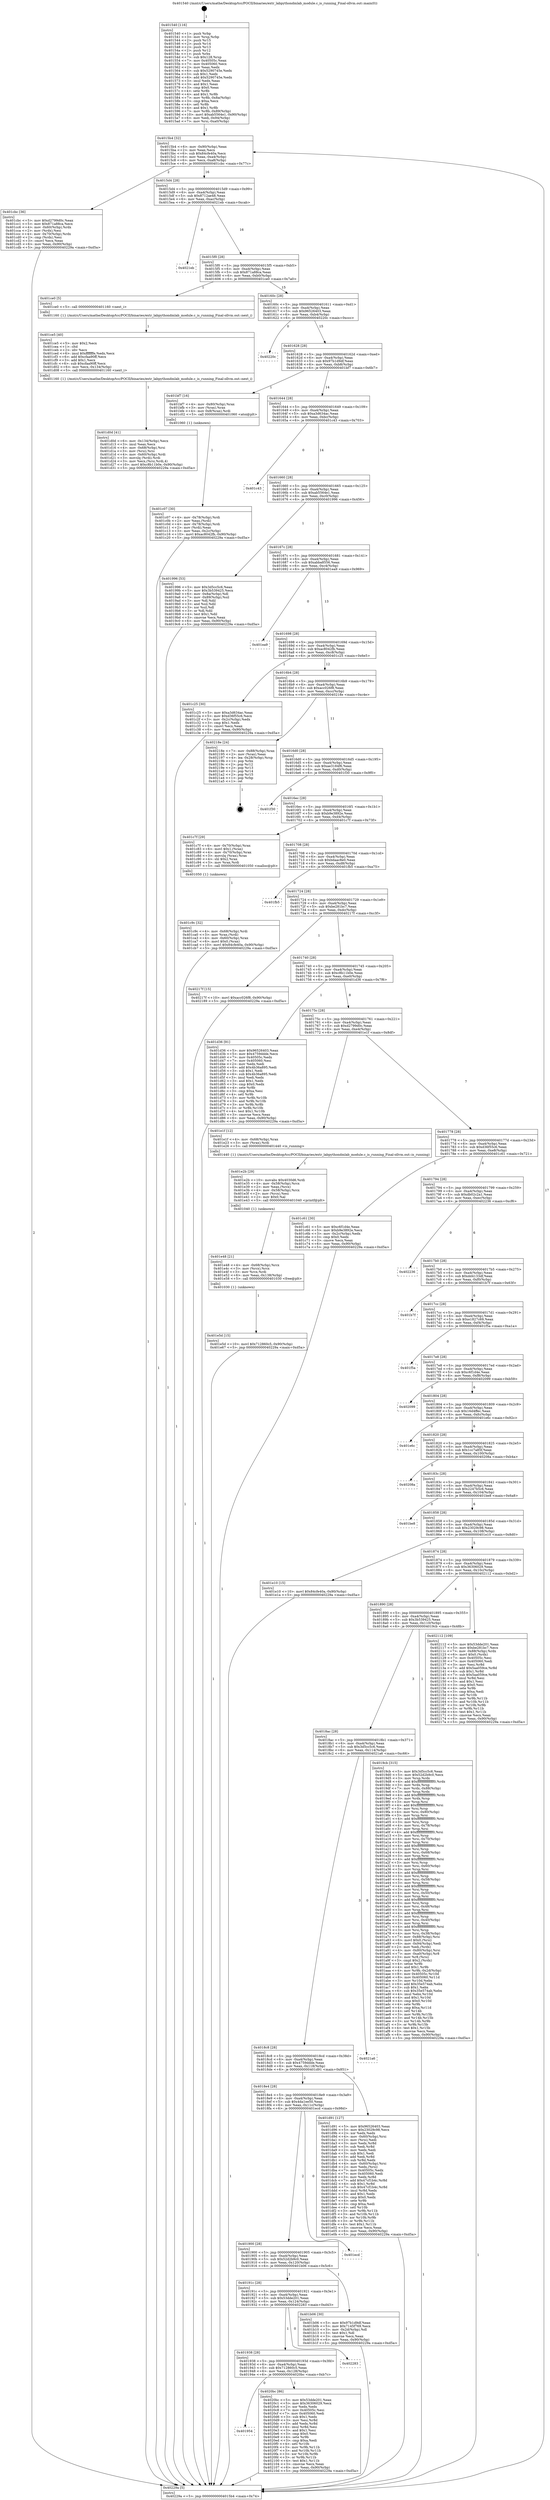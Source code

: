 digraph "0x401540" {
  label = "0x401540 (/mnt/c/Users/mathe/Desktop/tcc/POCII/binaries/extr_labpythondmlab_module.c_is_running_Final-ollvm.out::main(0))"
  labelloc = "t"
  node[shape=record]

  Entry [label="",width=0.3,height=0.3,shape=circle,fillcolor=black,style=filled]
  "0x4015b4" [label="{
     0x4015b4 [32]\l
     | [instrs]\l
     &nbsp;&nbsp;0x4015b4 \<+6\>: mov -0x90(%rbp),%eax\l
     &nbsp;&nbsp;0x4015ba \<+2\>: mov %eax,%ecx\l
     &nbsp;&nbsp;0x4015bc \<+6\>: sub $0x84cfe40a,%ecx\l
     &nbsp;&nbsp;0x4015c2 \<+6\>: mov %eax,-0xa4(%rbp)\l
     &nbsp;&nbsp;0x4015c8 \<+6\>: mov %ecx,-0xa8(%rbp)\l
     &nbsp;&nbsp;0x4015ce \<+6\>: je 0000000000401cbc \<main+0x77c\>\l
  }"]
  "0x401cbc" [label="{
     0x401cbc [36]\l
     | [instrs]\l
     &nbsp;&nbsp;0x401cbc \<+5\>: mov $0xd2799d0c,%eax\l
     &nbsp;&nbsp;0x401cc1 \<+5\>: mov $0x871a88ca,%ecx\l
     &nbsp;&nbsp;0x401cc6 \<+4\>: mov -0x60(%rbp),%rdx\l
     &nbsp;&nbsp;0x401cca \<+2\>: mov (%rdx),%esi\l
     &nbsp;&nbsp;0x401ccc \<+4\>: mov -0x70(%rbp),%rdx\l
     &nbsp;&nbsp;0x401cd0 \<+2\>: cmp (%rdx),%esi\l
     &nbsp;&nbsp;0x401cd2 \<+3\>: cmovl %ecx,%eax\l
     &nbsp;&nbsp;0x401cd5 \<+6\>: mov %eax,-0x90(%rbp)\l
     &nbsp;&nbsp;0x401cdb \<+5\>: jmp 000000000040229a \<main+0xd5a\>\l
  }"]
  "0x4015d4" [label="{
     0x4015d4 [28]\l
     | [instrs]\l
     &nbsp;&nbsp;0x4015d4 \<+5\>: jmp 00000000004015d9 \<main+0x99\>\l
     &nbsp;&nbsp;0x4015d9 \<+6\>: mov -0xa4(%rbp),%eax\l
     &nbsp;&nbsp;0x4015df \<+5\>: sub $0x8712ae48,%eax\l
     &nbsp;&nbsp;0x4015e4 \<+6\>: mov %eax,-0xac(%rbp)\l
     &nbsp;&nbsp;0x4015ea \<+6\>: je 00000000004021eb \<main+0xcab\>\l
  }"]
  Exit [label="",width=0.3,height=0.3,shape=circle,fillcolor=black,style=filled,peripheries=2]
  "0x4021eb" [label="{
     0x4021eb\l
  }", style=dashed]
  "0x4015f0" [label="{
     0x4015f0 [28]\l
     | [instrs]\l
     &nbsp;&nbsp;0x4015f0 \<+5\>: jmp 00000000004015f5 \<main+0xb5\>\l
     &nbsp;&nbsp;0x4015f5 \<+6\>: mov -0xa4(%rbp),%eax\l
     &nbsp;&nbsp;0x4015fb \<+5\>: sub $0x871a88ca,%eax\l
     &nbsp;&nbsp;0x401600 \<+6\>: mov %eax,-0xb0(%rbp)\l
     &nbsp;&nbsp;0x401606 \<+6\>: je 0000000000401ce0 \<main+0x7a0\>\l
  }"]
  "0x401954" [label="{
     0x401954\l
  }", style=dashed]
  "0x401ce0" [label="{
     0x401ce0 [5]\l
     | [instrs]\l
     &nbsp;&nbsp;0x401ce0 \<+5\>: call 0000000000401160 \<next_i\>\l
     | [calls]\l
     &nbsp;&nbsp;0x401160 \{1\} (/mnt/c/Users/mathe/Desktop/tcc/POCII/binaries/extr_labpythondmlab_module.c_is_running_Final-ollvm.out::next_i)\l
  }"]
  "0x40160c" [label="{
     0x40160c [28]\l
     | [instrs]\l
     &nbsp;&nbsp;0x40160c \<+5\>: jmp 0000000000401611 \<main+0xd1\>\l
     &nbsp;&nbsp;0x401611 \<+6\>: mov -0xa4(%rbp),%eax\l
     &nbsp;&nbsp;0x401617 \<+5\>: sub $0x96526403,%eax\l
     &nbsp;&nbsp;0x40161c \<+6\>: mov %eax,-0xb4(%rbp)\l
     &nbsp;&nbsp;0x401622 \<+6\>: je 000000000040220c \<main+0xccc\>\l
  }"]
  "0x4020bc" [label="{
     0x4020bc [86]\l
     | [instrs]\l
     &nbsp;&nbsp;0x4020bc \<+5\>: mov $0x53dde201,%eax\l
     &nbsp;&nbsp;0x4020c1 \<+5\>: mov $0x36306029,%ecx\l
     &nbsp;&nbsp;0x4020c6 \<+2\>: xor %edx,%edx\l
     &nbsp;&nbsp;0x4020c8 \<+7\>: mov 0x40505c,%esi\l
     &nbsp;&nbsp;0x4020cf \<+7\>: mov 0x405060,%edi\l
     &nbsp;&nbsp;0x4020d6 \<+3\>: sub $0x1,%edx\l
     &nbsp;&nbsp;0x4020d9 \<+3\>: mov %esi,%r8d\l
     &nbsp;&nbsp;0x4020dc \<+3\>: add %edx,%r8d\l
     &nbsp;&nbsp;0x4020df \<+4\>: imul %r8d,%esi\l
     &nbsp;&nbsp;0x4020e3 \<+3\>: and $0x1,%esi\l
     &nbsp;&nbsp;0x4020e6 \<+3\>: cmp $0x0,%esi\l
     &nbsp;&nbsp;0x4020e9 \<+4\>: sete %r9b\l
     &nbsp;&nbsp;0x4020ed \<+3\>: cmp $0xa,%edi\l
     &nbsp;&nbsp;0x4020f0 \<+4\>: setl %r10b\l
     &nbsp;&nbsp;0x4020f4 \<+3\>: mov %r9b,%r11b\l
     &nbsp;&nbsp;0x4020f7 \<+3\>: and %r10b,%r11b\l
     &nbsp;&nbsp;0x4020fa \<+3\>: xor %r10b,%r9b\l
     &nbsp;&nbsp;0x4020fd \<+3\>: or %r9b,%r11b\l
     &nbsp;&nbsp;0x402100 \<+4\>: test $0x1,%r11b\l
     &nbsp;&nbsp;0x402104 \<+3\>: cmovne %ecx,%eax\l
     &nbsp;&nbsp;0x402107 \<+6\>: mov %eax,-0x90(%rbp)\l
     &nbsp;&nbsp;0x40210d \<+5\>: jmp 000000000040229a \<main+0xd5a\>\l
  }"]
  "0x40220c" [label="{
     0x40220c\l
  }", style=dashed]
  "0x401628" [label="{
     0x401628 [28]\l
     | [instrs]\l
     &nbsp;&nbsp;0x401628 \<+5\>: jmp 000000000040162d \<main+0xed\>\l
     &nbsp;&nbsp;0x40162d \<+6\>: mov -0xa4(%rbp),%eax\l
     &nbsp;&nbsp;0x401633 \<+5\>: sub $0x97b1d9df,%eax\l
     &nbsp;&nbsp;0x401638 \<+6\>: mov %eax,-0xb8(%rbp)\l
     &nbsp;&nbsp;0x40163e \<+6\>: je 0000000000401bf7 \<main+0x6b7\>\l
  }"]
  "0x401938" [label="{
     0x401938 [28]\l
     | [instrs]\l
     &nbsp;&nbsp;0x401938 \<+5\>: jmp 000000000040193d \<main+0x3fd\>\l
     &nbsp;&nbsp;0x40193d \<+6\>: mov -0xa4(%rbp),%eax\l
     &nbsp;&nbsp;0x401943 \<+5\>: sub $0x712860c5,%eax\l
     &nbsp;&nbsp;0x401948 \<+6\>: mov %eax,-0x128(%rbp)\l
     &nbsp;&nbsp;0x40194e \<+6\>: je 00000000004020bc \<main+0xb7c\>\l
  }"]
  "0x401bf7" [label="{
     0x401bf7 [16]\l
     | [instrs]\l
     &nbsp;&nbsp;0x401bf7 \<+4\>: mov -0x80(%rbp),%rax\l
     &nbsp;&nbsp;0x401bfb \<+3\>: mov (%rax),%rax\l
     &nbsp;&nbsp;0x401bfe \<+4\>: mov 0x8(%rax),%rdi\l
     &nbsp;&nbsp;0x401c02 \<+5\>: call 0000000000401060 \<atoi@plt\>\l
     | [calls]\l
     &nbsp;&nbsp;0x401060 \{1\} (unknown)\l
  }"]
  "0x401644" [label="{
     0x401644 [28]\l
     | [instrs]\l
     &nbsp;&nbsp;0x401644 \<+5\>: jmp 0000000000401649 \<main+0x109\>\l
     &nbsp;&nbsp;0x401649 \<+6\>: mov -0xa4(%rbp),%eax\l
     &nbsp;&nbsp;0x40164f \<+5\>: sub $0xa3d634ac,%eax\l
     &nbsp;&nbsp;0x401654 \<+6\>: mov %eax,-0xbc(%rbp)\l
     &nbsp;&nbsp;0x40165a \<+6\>: je 0000000000401c43 \<main+0x703\>\l
  }"]
  "0x402283" [label="{
     0x402283\l
  }", style=dashed]
  "0x401c43" [label="{
     0x401c43\l
  }", style=dashed]
  "0x401660" [label="{
     0x401660 [28]\l
     | [instrs]\l
     &nbsp;&nbsp;0x401660 \<+5\>: jmp 0000000000401665 \<main+0x125\>\l
     &nbsp;&nbsp;0x401665 \<+6\>: mov -0xa4(%rbp),%eax\l
     &nbsp;&nbsp;0x40166b \<+5\>: sub $0xab5564e1,%eax\l
     &nbsp;&nbsp;0x401670 \<+6\>: mov %eax,-0xc0(%rbp)\l
     &nbsp;&nbsp;0x401676 \<+6\>: je 0000000000401996 \<main+0x456\>\l
  }"]
  "0x401e5d" [label="{
     0x401e5d [15]\l
     | [instrs]\l
     &nbsp;&nbsp;0x401e5d \<+10\>: movl $0x712860c5,-0x90(%rbp)\l
     &nbsp;&nbsp;0x401e67 \<+5\>: jmp 000000000040229a \<main+0xd5a\>\l
  }"]
  "0x401996" [label="{
     0x401996 [53]\l
     | [instrs]\l
     &nbsp;&nbsp;0x401996 \<+5\>: mov $0x3d5cc5c6,%eax\l
     &nbsp;&nbsp;0x40199b \<+5\>: mov $0x3b539425,%ecx\l
     &nbsp;&nbsp;0x4019a0 \<+6\>: mov -0x8a(%rbp),%dl\l
     &nbsp;&nbsp;0x4019a6 \<+7\>: mov -0x89(%rbp),%sil\l
     &nbsp;&nbsp;0x4019ad \<+3\>: mov %dl,%dil\l
     &nbsp;&nbsp;0x4019b0 \<+3\>: and %sil,%dil\l
     &nbsp;&nbsp;0x4019b3 \<+3\>: xor %sil,%dl\l
     &nbsp;&nbsp;0x4019b6 \<+3\>: or %dl,%dil\l
     &nbsp;&nbsp;0x4019b9 \<+4\>: test $0x1,%dil\l
     &nbsp;&nbsp;0x4019bd \<+3\>: cmovne %ecx,%eax\l
     &nbsp;&nbsp;0x4019c0 \<+6\>: mov %eax,-0x90(%rbp)\l
     &nbsp;&nbsp;0x4019c6 \<+5\>: jmp 000000000040229a \<main+0xd5a\>\l
  }"]
  "0x40167c" [label="{
     0x40167c [28]\l
     | [instrs]\l
     &nbsp;&nbsp;0x40167c \<+5\>: jmp 0000000000401681 \<main+0x141\>\l
     &nbsp;&nbsp;0x401681 \<+6\>: mov -0xa4(%rbp),%eax\l
     &nbsp;&nbsp;0x401687 \<+5\>: sub $0xabba8556,%eax\l
     &nbsp;&nbsp;0x40168c \<+6\>: mov %eax,-0xc4(%rbp)\l
     &nbsp;&nbsp;0x401692 \<+6\>: je 0000000000401ea9 \<main+0x969\>\l
  }"]
  "0x40229a" [label="{
     0x40229a [5]\l
     | [instrs]\l
     &nbsp;&nbsp;0x40229a \<+5\>: jmp 00000000004015b4 \<main+0x74\>\l
  }"]
  "0x401540" [label="{
     0x401540 [116]\l
     | [instrs]\l
     &nbsp;&nbsp;0x401540 \<+1\>: push %rbp\l
     &nbsp;&nbsp;0x401541 \<+3\>: mov %rsp,%rbp\l
     &nbsp;&nbsp;0x401544 \<+2\>: push %r15\l
     &nbsp;&nbsp;0x401546 \<+2\>: push %r14\l
     &nbsp;&nbsp;0x401548 \<+2\>: push %r13\l
     &nbsp;&nbsp;0x40154a \<+2\>: push %r12\l
     &nbsp;&nbsp;0x40154c \<+1\>: push %rbx\l
     &nbsp;&nbsp;0x40154d \<+7\>: sub $0x128,%rsp\l
     &nbsp;&nbsp;0x401554 \<+7\>: mov 0x40505c,%eax\l
     &nbsp;&nbsp;0x40155b \<+7\>: mov 0x405060,%ecx\l
     &nbsp;&nbsp;0x401562 \<+2\>: mov %eax,%edx\l
     &nbsp;&nbsp;0x401564 \<+6\>: sub $0x5290745e,%edx\l
     &nbsp;&nbsp;0x40156a \<+3\>: sub $0x1,%edx\l
     &nbsp;&nbsp;0x40156d \<+6\>: add $0x5290745e,%edx\l
     &nbsp;&nbsp;0x401573 \<+3\>: imul %edx,%eax\l
     &nbsp;&nbsp;0x401576 \<+3\>: and $0x1,%eax\l
     &nbsp;&nbsp;0x401579 \<+3\>: cmp $0x0,%eax\l
     &nbsp;&nbsp;0x40157c \<+4\>: sete %r8b\l
     &nbsp;&nbsp;0x401580 \<+4\>: and $0x1,%r8b\l
     &nbsp;&nbsp;0x401584 \<+7\>: mov %r8b,-0x8a(%rbp)\l
     &nbsp;&nbsp;0x40158b \<+3\>: cmp $0xa,%ecx\l
     &nbsp;&nbsp;0x40158e \<+4\>: setl %r8b\l
     &nbsp;&nbsp;0x401592 \<+4\>: and $0x1,%r8b\l
     &nbsp;&nbsp;0x401596 \<+7\>: mov %r8b,-0x89(%rbp)\l
     &nbsp;&nbsp;0x40159d \<+10\>: movl $0xab5564e1,-0x90(%rbp)\l
     &nbsp;&nbsp;0x4015a7 \<+6\>: mov %edi,-0x94(%rbp)\l
     &nbsp;&nbsp;0x4015ad \<+7\>: mov %rsi,-0xa0(%rbp)\l
  }"]
  "0x401e48" [label="{
     0x401e48 [21]\l
     | [instrs]\l
     &nbsp;&nbsp;0x401e48 \<+4\>: mov -0x68(%rbp),%rcx\l
     &nbsp;&nbsp;0x401e4c \<+3\>: mov (%rcx),%rcx\l
     &nbsp;&nbsp;0x401e4f \<+3\>: mov %rcx,%rdi\l
     &nbsp;&nbsp;0x401e52 \<+6\>: mov %eax,-0x138(%rbp)\l
     &nbsp;&nbsp;0x401e58 \<+5\>: call 0000000000401030 \<free@plt\>\l
     | [calls]\l
     &nbsp;&nbsp;0x401030 \{1\} (unknown)\l
  }"]
  "0x401ea9" [label="{
     0x401ea9\l
  }", style=dashed]
  "0x401698" [label="{
     0x401698 [28]\l
     | [instrs]\l
     &nbsp;&nbsp;0x401698 \<+5\>: jmp 000000000040169d \<main+0x15d\>\l
     &nbsp;&nbsp;0x40169d \<+6\>: mov -0xa4(%rbp),%eax\l
     &nbsp;&nbsp;0x4016a3 \<+5\>: sub $0xac8042fb,%eax\l
     &nbsp;&nbsp;0x4016a8 \<+6\>: mov %eax,-0xc8(%rbp)\l
     &nbsp;&nbsp;0x4016ae \<+6\>: je 0000000000401c25 \<main+0x6e5\>\l
  }"]
  "0x401e2b" [label="{
     0x401e2b [29]\l
     | [instrs]\l
     &nbsp;&nbsp;0x401e2b \<+10\>: movabs $0x4030d6,%rdi\l
     &nbsp;&nbsp;0x401e35 \<+4\>: mov -0x58(%rbp),%rcx\l
     &nbsp;&nbsp;0x401e39 \<+2\>: mov %eax,(%rcx)\l
     &nbsp;&nbsp;0x401e3b \<+4\>: mov -0x58(%rbp),%rcx\l
     &nbsp;&nbsp;0x401e3f \<+2\>: mov (%rcx),%esi\l
     &nbsp;&nbsp;0x401e41 \<+2\>: mov $0x0,%al\l
     &nbsp;&nbsp;0x401e43 \<+5\>: call 0000000000401040 \<printf@plt\>\l
     | [calls]\l
     &nbsp;&nbsp;0x401040 \{1\} (unknown)\l
  }"]
  "0x401c25" [label="{
     0x401c25 [30]\l
     | [instrs]\l
     &nbsp;&nbsp;0x401c25 \<+5\>: mov $0xa3d634ac,%eax\l
     &nbsp;&nbsp;0x401c2a \<+5\>: mov $0xd36f55c6,%ecx\l
     &nbsp;&nbsp;0x401c2f \<+3\>: mov -0x2c(%rbp),%edx\l
     &nbsp;&nbsp;0x401c32 \<+3\>: cmp $0x1,%edx\l
     &nbsp;&nbsp;0x401c35 \<+3\>: cmovl %ecx,%eax\l
     &nbsp;&nbsp;0x401c38 \<+6\>: mov %eax,-0x90(%rbp)\l
     &nbsp;&nbsp;0x401c3e \<+5\>: jmp 000000000040229a \<main+0xd5a\>\l
  }"]
  "0x4016b4" [label="{
     0x4016b4 [28]\l
     | [instrs]\l
     &nbsp;&nbsp;0x4016b4 \<+5\>: jmp 00000000004016b9 \<main+0x179\>\l
     &nbsp;&nbsp;0x4016b9 \<+6\>: mov -0xa4(%rbp),%eax\l
     &nbsp;&nbsp;0x4016bf \<+5\>: sub $0xacc026f8,%eax\l
     &nbsp;&nbsp;0x4016c4 \<+6\>: mov %eax,-0xcc(%rbp)\l
     &nbsp;&nbsp;0x4016ca \<+6\>: je 000000000040218e \<main+0xc4e\>\l
  }"]
  "0x401d0d" [label="{
     0x401d0d [41]\l
     | [instrs]\l
     &nbsp;&nbsp;0x401d0d \<+6\>: mov -0x134(%rbp),%ecx\l
     &nbsp;&nbsp;0x401d13 \<+3\>: imul %eax,%ecx\l
     &nbsp;&nbsp;0x401d16 \<+4\>: mov -0x68(%rbp),%rsi\l
     &nbsp;&nbsp;0x401d1a \<+3\>: mov (%rsi),%rsi\l
     &nbsp;&nbsp;0x401d1d \<+4\>: mov -0x60(%rbp),%rdi\l
     &nbsp;&nbsp;0x401d21 \<+3\>: movslq (%rdi),%rdi\l
     &nbsp;&nbsp;0x401d24 \<+3\>: mov %ecx,(%rsi,%rdi,4)\l
     &nbsp;&nbsp;0x401d27 \<+10\>: movl $0xc8b11b0e,-0x90(%rbp)\l
     &nbsp;&nbsp;0x401d31 \<+5\>: jmp 000000000040229a \<main+0xd5a\>\l
  }"]
  "0x40218e" [label="{
     0x40218e [24]\l
     | [instrs]\l
     &nbsp;&nbsp;0x40218e \<+7\>: mov -0x88(%rbp),%rax\l
     &nbsp;&nbsp;0x402195 \<+2\>: mov (%rax),%eax\l
     &nbsp;&nbsp;0x402197 \<+4\>: lea -0x28(%rbp),%rsp\l
     &nbsp;&nbsp;0x40219b \<+1\>: pop %rbx\l
     &nbsp;&nbsp;0x40219c \<+2\>: pop %r12\l
     &nbsp;&nbsp;0x40219e \<+2\>: pop %r13\l
     &nbsp;&nbsp;0x4021a0 \<+2\>: pop %r14\l
     &nbsp;&nbsp;0x4021a2 \<+2\>: pop %r15\l
     &nbsp;&nbsp;0x4021a4 \<+1\>: pop %rbp\l
     &nbsp;&nbsp;0x4021a5 \<+1\>: ret\l
  }"]
  "0x4016d0" [label="{
     0x4016d0 [28]\l
     | [instrs]\l
     &nbsp;&nbsp;0x4016d0 \<+5\>: jmp 00000000004016d5 \<main+0x195\>\l
     &nbsp;&nbsp;0x4016d5 \<+6\>: mov -0xa4(%rbp),%eax\l
     &nbsp;&nbsp;0x4016db \<+5\>: sub $0xae3184f6,%eax\l
     &nbsp;&nbsp;0x4016e0 \<+6\>: mov %eax,-0xd0(%rbp)\l
     &nbsp;&nbsp;0x4016e6 \<+6\>: je 0000000000401f30 \<main+0x9f0\>\l
  }"]
  "0x401ce5" [label="{
     0x401ce5 [40]\l
     | [instrs]\l
     &nbsp;&nbsp;0x401ce5 \<+5\>: mov $0x2,%ecx\l
     &nbsp;&nbsp;0x401cea \<+1\>: cltd\l
     &nbsp;&nbsp;0x401ceb \<+2\>: idiv %ecx\l
     &nbsp;&nbsp;0x401ced \<+6\>: imul $0xfffffffe,%edx,%ecx\l
     &nbsp;&nbsp;0x401cf3 \<+6\>: add $0xcfaa90ff,%ecx\l
     &nbsp;&nbsp;0x401cf9 \<+3\>: add $0x1,%ecx\l
     &nbsp;&nbsp;0x401cfc \<+6\>: sub $0xcfaa90ff,%ecx\l
     &nbsp;&nbsp;0x401d02 \<+6\>: mov %ecx,-0x134(%rbp)\l
     &nbsp;&nbsp;0x401d08 \<+5\>: call 0000000000401160 \<next_i\>\l
     | [calls]\l
     &nbsp;&nbsp;0x401160 \{1\} (/mnt/c/Users/mathe/Desktop/tcc/POCII/binaries/extr_labpythondmlab_module.c_is_running_Final-ollvm.out::next_i)\l
  }"]
  "0x401f30" [label="{
     0x401f30\l
  }", style=dashed]
  "0x4016ec" [label="{
     0x4016ec [28]\l
     | [instrs]\l
     &nbsp;&nbsp;0x4016ec \<+5\>: jmp 00000000004016f1 \<main+0x1b1\>\l
     &nbsp;&nbsp;0x4016f1 \<+6\>: mov -0xa4(%rbp),%eax\l
     &nbsp;&nbsp;0x4016f7 \<+5\>: sub $0xb9e3892e,%eax\l
     &nbsp;&nbsp;0x4016fc \<+6\>: mov %eax,-0xd4(%rbp)\l
     &nbsp;&nbsp;0x401702 \<+6\>: je 0000000000401c7f \<main+0x73f\>\l
  }"]
  "0x401c9c" [label="{
     0x401c9c [32]\l
     | [instrs]\l
     &nbsp;&nbsp;0x401c9c \<+4\>: mov -0x68(%rbp),%rdi\l
     &nbsp;&nbsp;0x401ca0 \<+3\>: mov %rax,(%rdi)\l
     &nbsp;&nbsp;0x401ca3 \<+4\>: mov -0x60(%rbp),%rax\l
     &nbsp;&nbsp;0x401ca7 \<+6\>: movl $0x0,(%rax)\l
     &nbsp;&nbsp;0x401cad \<+10\>: movl $0x84cfe40a,-0x90(%rbp)\l
     &nbsp;&nbsp;0x401cb7 \<+5\>: jmp 000000000040229a \<main+0xd5a\>\l
  }"]
  "0x401c7f" [label="{
     0x401c7f [29]\l
     | [instrs]\l
     &nbsp;&nbsp;0x401c7f \<+4\>: mov -0x70(%rbp),%rax\l
     &nbsp;&nbsp;0x401c83 \<+6\>: movl $0x1,(%rax)\l
     &nbsp;&nbsp;0x401c89 \<+4\>: mov -0x70(%rbp),%rax\l
     &nbsp;&nbsp;0x401c8d \<+3\>: movslq (%rax),%rax\l
     &nbsp;&nbsp;0x401c90 \<+4\>: shl $0x2,%rax\l
     &nbsp;&nbsp;0x401c94 \<+3\>: mov %rax,%rdi\l
     &nbsp;&nbsp;0x401c97 \<+5\>: call 0000000000401050 \<malloc@plt\>\l
     | [calls]\l
     &nbsp;&nbsp;0x401050 \{1\} (unknown)\l
  }"]
  "0x401708" [label="{
     0x401708 [28]\l
     | [instrs]\l
     &nbsp;&nbsp;0x401708 \<+5\>: jmp 000000000040170d \<main+0x1cd\>\l
     &nbsp;&nbsp;0x40170d \<+6\>: mov -0xa4(%rbp),%eax\l
     &nbsp;&nbsp;0x401713 \<+5\>: sub $0xbdaac8e0,%eax\l
     &nbsp;&nbsp;0x401718 \<+6\>: mov %eax,-0xd8(%rbp)\l
     &nbsp;&nbsp;0x40171e \<+6\>: je 0000000000401fb5 \<main+0xa75\>\l
  }"]
  "0x401c07" [label="{
     0x401c07 [30]\l
     | [instrs]\l
     &nbsp;&nbsp;0x401c07 \<+4\>: mov -0x78(%rbp),%rdi\l
     &nbsp;&nbsp;0x401c0b \<+2\>: mov %eax,(%rdi)\l
     &nbsp;&nbsp;0x401c0d \<+4\>: mov -0x78(%rbp),%rdi\l
     &nbsp;&nbsp;0x401c11 \<+2\>: mov (%rdi),%eax\l
     &nbsp;&nbsp;0x401c13 \<+3\>: mov %eax,-0x2c(%rbp)\l
     &nbsp;&nbsp;0x401c16 \<+10\>: movl $0xac8042fb,-0x90(%rbp)\l
     &nbsp;&nbsp;0x401c20 \<+5\>: jmp 000000000040229a \<main+0xd5a\>\l
  }"]
  "0x401fb5" [label="{
     0x401fb5\l
  }", style=dashed]
  "0x401724" [label="{
     0x401724 [28]\l
     | [instrs]\l
     &nbsp;&nbsp;0x401724 \<+5\>: jmp 0000000000401729 \<main+0x1e9\>\l
     &nbsp;&nbsp;0x401729 \<+6\>: mov -0xa4(%rbp),%eax\l
     &nbsp;&nbsp;0x40172f \<+5\>: sub $0xbe281bc7,%eax\l
     &nbsp;&nbsp;0x401734 \<+6\>: mov %eax,-0xdc(%rbp)\l
     &nbsp;&nbsp;0x40173a \<+6\>: je 000000000040217f \<main+0xc3f\>\l
  }"]
  "0x40191c" [label="{
     0x40191c [28]\l
     | [instrs]\l
     &nbsp;&nbsp;0x40191c \<+5\>: jmp 0000000000401921 \<main+0x3e1\>\l
     &nbsp;&nbsp;0x401921 \<+6\>: mov -0xa4(%rbp),%eax\l
     &nbsp;&nbsp;0x401927 \<+5\>: sub $0x53dde201,%eax\l
     &nbsp;&nbsp;0x40192c \<+6\>: mov %eax,-0x124(%rbp)\l
     &nbsp;&nbsp;0x401932 \<+6\>: je 0000000000402283 \<main+0xd43\>\l
  }"]
  "0x40217f" [label="{
     0x40217f [15]\l
     | [instrs]\l
     &nbsp;&nbsp;0x40217f \<+10\>: movl $0xacc026f8,-0x90(%rbp)\l
     &nbsp;&nbsp;0x402189 \<+5\>: jmp 000000000040229a \<main+0xd5a\>\l
  }"]
  "0x401740" [label="{
     0x401740 [28]\l
     | [instrs]\l
     &nbsp;&nbsp;0x401740 \<+5\>: jmp 0000000000401745 \<main+0x205\>\l
     &nbsp;&nbsp;0x401745 \<+6\>: mov -0xa4(%rbp),%eax\l
     &nbsp;&nbsp;0x40174b \<+5\>: sub $0xc8b11b0e,%eax\l
     &nbsp;&nbsp;0x401750 \<+6\>: mov %eax,-0xe0(%rbp)\l
     &nbsp;&nbsp;0x401756 \<+6\>: je 0000000000401d36 \<main+0x7f6\>\l
  }"]
  "0x401b06" [label="{
     0x401b06 [30]\l
     | [instrs]\l
     &nbsp;&nbsp;0x401b06 \<+5\>: mov $0x97b1d9df,%eax\l
     &nbsp;&nbsp;0x401b0b \<+5\>: mov $0x7145f769,%ecx\l
     &nbsp;&nbsp;0x401b10 \<+3\>: mov -0x2d(%rbp),%dl\l
     &nbsp;&nbsp;0x401b13 \<+3\>: test $0x1,%dl\l
     &nbsp;&nbsp;0x401b16 \<+3\>: cmovne %ecx,%eax\l
     &nbsp;&nbsp;0x401b19 \<+6\>: mov %eax,-0x90(%rbp)\l
     &nbsp;&nbsp;0x401b1f \<+5\>: jmp 000000000040229a \<main+0xd5a\>\l
  }"]
  "0x401d36" [label="{
     0x401d36 [91]\l
     | [instrs]\l
     &nbsp;&nbsp;0x401d36 \<+5\>: mov $0x96526403,%eax\l
     &nbsp;&nbsp;0x401d3b \<+5\>: mov $0x4759ddde,%ecx\l
     &nbsp;&nbsp;0x401d40 \<+7\>: mov 0x40505c,%edx\l
     &nbsp;&nbsp;0x401d47 \<+7\>: mov 0x405060,%esi\l
     &nbsp;&nbsp;0x401d4e \<+2\>: mov %edx,%edi\l
     &nbsp;&nbsp;0x401d50 \<+6\>: add $0x4b36a895,%edi\l
     &nbsp;&nbsp;0x401d56 \<+3\>: sub $0x1,%edi\l
     &nbsp;&nbsp;0x401d59 \<+6\>: sub $0x4b36a895,%edi\l
     &nbsp;&nbsp;0x401d5f \<+3\>: imul %edi,%edx\l
     &nbsp;&nbsp;0x401d62 \<+3\>: and $0x1,%edx\l
     &nbsp;&nbsp;0x401d65 \<+3\>: cmp $0x0,%edx\l
     &nbsp;&nbsp;0x401d68 \<+4\>: sete %r8b\l
     &nbsp;&nbsp;0x401d6c \<+3\>: cmp $0xa,%esi\l
     &nbsp;&nbsp;0x401d6f \<+4\>: setl %r9b\l
     &nbsp;&nbsp;0x401d73 \<+3\>: mov %r8b,%r10b\l
     &nbsp;&nbsp;0x401d76 \<+3\>: and %r9b,%r10b\l
     &nbsp;&nbsp;0x401d79 \<+3\>: xor %r9b,%r8b\l
     &nbsp;&nbsp;0x401d7c \<+3\>: or %r8b,%r10b\l
     &nbsp;&nbsp;0x401d7f \<+4\>: test $0x1,%r10b\l
     &nbsp;&nbsp;0x401d83 \<+3\>: cmovne %ecx,%eax\l
     &nbsp;&nbsp;0x401d86 \<+6\>: mov %eax,-0x90(%rbp)\l
     &nbsp;&nbsp;0x401d8c \<+5\>: jmp 000000000040229a \<main+0xd5a\>\l
  }"]
  "0x40175c" [label="{
     0x40175c [28]\l
     | [instrs]\l
     &nbsp;&nbsp;0x40175c \<+5\>: jmp 0000000000401761 \<main+0x221\>\l
     &nbsp;&nbsp;0x401761 \<+6\>: mov -0xa4(%rbp),%eax\l
     &nbsp;&nbsp;0x401767 \<+5\>: sub $0xd2799d0c,%eax\l
     &nbsp;&nbsp;0x40176c \<+6\>: mov %eax,-0xe4(%rbp)\l
     &nbsp;&nbsp;0x401772 \<+6\>: je 0000000000401e1f \<main+0x8df\>\l
  }"]
  "0x401900" [label="{
     0x401900 [28]\l
     | [instrs]\l
     &nbsp;&nbsp;0x401900 \<+5\>: jmp 0000000000401905 \<main+0x3c5\>\l
     &nbsp;&nbsp;0x401905 \<+6\>: mov -0xa4(%rbp),%eax\l
     &nbsp;&nbsp;0x40190b \<+5\>: sub $0x52d2b9c0,%eax\l
     &nbsp;&nbsp;0x401910 \<+6\>: mov %eax,-0x120(%rbp)\l
     &nbsp;&nbsp;0x401916 \<+6\>: je 0000000000401b06 \<main+0x5c6\>\l
  }"]
  "0x401e1f" [label="{
     0x401e1f [12]\l
     | [instrs]\l
     &nbsp;&nbsp;0x401e1f \<+4\>: mov -0x68(%rbp),%rax\l
     &nbsp;&nbsp;0x401e23 \<+3\>: mov (%rax),%rdi\l
     &nbsp;&nbsp;0x401e26 \<+5\>: call 0000000000401440 \<is_running\>\l
     | [calls]\l
     &nbsp;&nbsp;0x401440 \{1\} (/mnt/c/Users/mathe/Desktop/tcc/POCII/binaries/extr_labpythondmlab_module.c_is_running_Final-ollvm.out::is_running)\l
  }"]
  "0x401778" [label="{
     0x401778 [28]\l
     | [instrs]\l
     &nbsp;&nbsp;0x401778 \<+5\>: jmp 000000000040177d \<main+0x23d\>\l
     &nbsp;&nbsp;0x40177d \<+6\>: mov -0xa4(%rbp),%eax\l
     &nbsp;&nbsp;0x401783 \<+5\>: sub $0xd36f55c6,%eax\l
     &nbsp;&nbsp;0x401788 \<+6\>: mov %eax,-0xe8(%rbp)\l
     &nbsp;&nbsp;0x40178e \<+6\>: je 0000000000401c61 \<main+0x721\>\l
  }"]
  "0x401ecd" [label="{
     0x401ecd\l
  }", style=dashed]
  "0x401c61" [label="{
     0x401c61 [30]\l
     | [instrs]\l
     &nbsp;&nbsp;0x401c61 \<+5\>: mov $0xc6f1d4e,%eax\l
     &nbsp;&nbsp;0x401c66 \<+5\>: mov $0xb9e3892e,%ecx\l
     &nbsp;&nbsp;0x401c6b \<+3\>: mov -0x2c(%rbp),%edx\l
     &nbsp;&nbsp;0x401c6e \<+3\>: cmp $0x0,%edx\l
     &nbsp;&nbsp;0x401c71 \<+3\>: cmove %ecx,%eax\l
     &nbsp;&nbsp;0x401c74 \<+6\>: mov %eax,-0x90(%rbp)\l
     &nbsp;&nbsp;0x401c7a \<+5\>: jmp 000000000040229a \<main+0xd5a\>\l
  }"]
  "0x401794" [label="{
     0x401794 [28]\l
     | [instrs]\l
     &nbsp;&nbsp;0x401794 \<+5\>: jmp 0000000000401799 \<main+0x259\>\l
     &nbsp;&nbsp;0x401799 \<+6\>: mov -0xa4(%rbp),%eax\l
     &nbsp;&nbsp;0x40179f \<+5\>: sub $0xdb02c2a1,%eax\l
     &nbsp;&nbsp;0x4017a4 \<+6\>: mov %eax,-0xec(%rbp)\l
     &nbsp;&nbsp;0x4017aa \<+6\>: je 0000000000402236 \<main+0xcf6\>\l
  }"]
  "0x4018e4" [label="{
     0x4018e4 [28]\l
     | [instrs]\l
     &nbsp;&nbsp;0x4018e4 \<+5\>: jmp 00000000004018e9 \<main+0x3a9\>\l
     &nbsp;&nbsp;0x4018e9 \<+6\>: mov -0xa4(%rbp),%eax\l
     &nbsp;&nbsp;0x4018ef \<+5\>: sub $0x4da1ee50,%eax\l
     &nbsp;&nbsp;0x4018f4 \<+6\>: mov %eax,-0x11c(%rbp)\l
     &nbsp;&nbsp;0x4018fa \<+6\>: je 0000000000401ecd \<main+0x98d\>\l
  }"]
  "0x402236" [label="{
     0x402236\l
  }", style=dashed]
  "0x4017b0" [label="{
     0x4017b0 [28]\l
     | [instrs]\l
     &nbsp;&nbsp;0x4017b0 \<+5\>: jmp 00000000004017b5 \<main+0x275\>\l
     &nbsp;&nbsp;0x4017b5 \<+6\>: mov -0xa4(%rbp),%eax\l
     &nbsp;&nbsp;0x4017bb \<+5\>: sub $0xdd4133df,%eax\l
     &nbsp;&nbsp;0x4017c0 \<+6\>: mov %eax,-0xf0(%rbp)\l
     &nbsp;&nbsp;0x4017c6 \<+6\>: je 0000000000401b7f \<main+0x63f\>\l
  }"]
  "0x401d91" [label="{
     0x401d91 [127]\l
     | [instrs]\l
     &nbsp;&nbsp;0x401d91 \<+5\>: mov $0x96526403,%eax\l
     &nbsp;&nbsp;0x401d96 \<+5\>: mov $0x23029c98,%ecx\l
     &nbsp;&nbsp;0x401d9b \<+2\>: xor %edx,%edx\l
     &nbsp;&nbsp;0x401d9d \<+4\>: mov -0x60(%rbp),%rsi\l
     &nbsp;&nbsp;0x401da1 \<+2\>: mov (%rsi),%edi\l
     &nbsp;&nbsp;0x401da3 \<+3\>: mov %edx,%r8d\l
     &nbsp;&nbsp;0x401da6 \<+3\>: sub %edi,%r8d\l
     &nbsp;&nbsp;0x401da9 \<+2\>: mov %edx,%edi\l
     &nbsp;&nbsp;0x401dab \<+3\>: sub $0x1,%edi\l
     &nbsp;&nbsp;0x401dae \<+3\>: add %edi,%r8d\l
     &nbsp;&nbsp;0x401db1 \<+3\>: sub %r8d,%edx\l
     &nbsp;&nbsp;0x401db4 \<+4\>: mov -0x60(%rbp),%rsi\l
     &nbsp;&nbsp;0x401db8 \<+2\>: mov %edx,(%rsi)\l
     &nbsp;&nbsp;0x401dba \<+7\>: mov 0x40505c,%edx\l
     &nbsp;&nbsp;0x401dc1 \<+7\>: mov 0x405060,%edi\l
     &nbsp;&nbsp;0x401dc8 \<+3\>: mov %edx,%r8d\l
     &nbsp;&nbsp;0x401dcb \<+7\>: add $0x47cf1b4c,%r8d\l
     &nbsp;&nbsp;0x401dd2 \<+4\>: sub $0x1,%r8d\l
     &nbsp;&nbsp;0x401dd6 \<+7\>: sub $0x47cf1b4c,%r8d\l
     &nbsp;&nbsp;0x401ddd \<+4\>: imul %r8d,%edx\l
     &nbsp;&nbsp;0x401de1 \<+3\>: and $0x1,%edx\l
     &nbsp;&nbsp;0x401de4 \<+3\>: cmp $0x0,%edx\l
     &nbsp;&nbsp;0x401de7 \<+4\>: sete %r9b\l
     &nbsp;&nbsp;0x401deb \<+3\>: cmp $0xa,%edi\l
     &nbsp;&nbsp;0x401dee \<+4\>: setl %r10b\l
     &nbsp;&nbsp;0x401df2 \<+3\>: mov %r9b,%r11b\l
     &nbsp;&nbsp;0x401df5 \<+3\>: and %r10b,%r11b\l
     &nbsp;&nbsp;0x401df8 \<+3\>: xor %r10b,%r9b\l
     &nbsp;&nbsp;0x401dfb \<+3\>: or %r9b,%r11b\l
     &nbsp;&nbsp;0x401dfe \<+4\>: test $0x1,%r11b\l
     &nbsp;&nbsp;0x401e02 \<+3\>: cmovne %ecx,%eax\l
     &nbsp;&nbsp;0x401e05 \<+6\>: mov %eax,-0x90(%rbp)\l
     &nbsp;&nbsp;0x401e0b \<+5\>: jmp 000000000040229a \<main+0xd5a\>\l
  }"]
  "0x401b7f" [label="{
     0x401b7f\l
  }", style=dashed]
  "0x4017cc" [label="{
     0x4017cc [28]\l
     | [instrs]\l
     &nbsp;&nbsp;0x4017cc \<+5\>: jmp 00000000004017d1 \<main+0x291\>\l
     &nbsp;&nbsp;0x4017d1 \<+6\>: mov -0xa4(%rbp),%eax\l
     &nbsp;&nbsp;0x4017d7 \<+5\>: sub $0xe1827c69,%eax\l
     &nbsp;&nbsp;0x4017dc \<+6\>: mov %eax,-0xf4(%rbp)\l
     &nbsp;&nbsp;0x4017e2 \<+6\>: je 0000000000401f5a \<main+0xa1a\>\l
  }"]
  "0x4018c8" [label="{
     0x4018c8 [28]\l
     | [instrs]\l
     &nbsp;&nbsp;0x4018c8 \<+5\>: jmp 00000000004018cd \<main+0x38d\>\l
     &nbsp;&nbsp;0x4018cd \<+6\>: mov -0xa4(%rbp),%eax\l
     &nbsp;&nbsp;0x4018d3 \<+5\>: sub $0x4759ddde,%eax\l
     &nbsp;&nbsp;0x4018d8 \<+6\>: mov %eax,-0x118(%rbp)\l
     &nbsp;&nbsp;0x4018de \<+6\>: je 0000000000401d91 \<main+0x851\>\l
  }"]
  "0x401f5a" [label="{
     0x401f5a\l
  }", style=dashed]
  "0x4017e8" [label="{
     0x4017e8 [28]\l
     | [instrs]\l
     &nbsp;&nbsp;0x4017e8 \<+5\>: jmp 00000000004017ed \<main+0x2ad\>\l
     &nbsp;&nbsp;0x4017ed \<+6\>: mov -0xa4(%rbp),%eax\l
     &nbsp;&nbsp;0x4017f3 \<+5\>: sub $0xc6f1d4e,%eax\l
     &nbsp;&nbsp;0x4017f8 \<+6\>: mov %eax,-0xf8(%rbp)\l
     &nbsp;&nbsp;0x4017fe \<+6\>: je 0000000000402099 \<main+0xb59\>\l
  }"]
  "0x4021a6" [label="{
     0x4021a6\l
  }", style=dashed]
  "0x402099" [label="{
     0x402099\l
  }", style=dashed]
  "0x401804" [label="{
     0x401804 [28]\l
     | [instrs]\l
     &nbsp;&nbsp;0x401804 \<+5\>: jmp 0000000000401809 \<main+0x2c9\>\l
     &nbsp;&nbsp;0x401809 \<+6\>: mov -0xa4(%rbp),%eax\l
     &nbsp;&nbsp;0x40180f \<+5\>: sub $0x16d4ffec,%eax\l
     &nbsp;&nbsp;0x401814 \<+6\>: mov %eax,-0xfc(%rbp)\l
     &nbsp;&nbsp;0x40181a \<+6\>: je 0000000000401e6c \<main+0x92c\>\l
  }"]
  "0x4018ac" [label="{
     0x4018ac [28]\l
     | [instrs]\l
     &nbsp;&nbsp;0x4018ac \<+5\>: jmp 00000000004018b1 \<main+0x371\>\l
     &nbsp;&nbsp;0x4018b1 \<+6\>: mov -0xa4(%rbp),%eax\l
     &nbsp;&nbsp;0x4018b7 \<+5\>: sub $0x3d5cc5c6,%eax\l
     &nbsp;&nbsp;0x4018bc \<+6\>: mov %eax,-0x114(%rbp)\l
     &nbsp;&nbsp;0x4018c2 \<+6\>: je 00000000004021a6 \<main+0xc66\>\l
  }"]
  "0x401e6c" [label="{
     0x401e6c\l
  }", style=dashed]
  "0x401820" [label="{
     0x401820 [28]\l
     | [instrs]\l
     &nbsp;&nbsp;0x401820 \<+5\>: jmp 0000000000401825 \<main+0x2e5\>\l
     &nbsp;&nbsp;0x401825 \<+6\>: mov -0xa4(%rbp),%eax\l
     &nbsp;&nbsp;0x40182b \<+5\>: sub $0x1cc7a85f,%eax\l
     &nbsp;&nbsp;0x401830 \<+6\>: mov %eax,-0x100(%rbp)\l
     &nbsp;&nbsp;0x401836 \<+6\>: je 000000000040208a \<main+0xb4a\>\l
  }"]
  "0x4019cb" [label="{
     0x4019cb [315]\l
     | [instrs]\l
     &nbsp;&nbsp;0x4019cb \<+5\>: mov $0x3d5cc5c6,%eax\l
     &nbsp;&nbsp;0x4019d0 \<+5\>: mov $0x52d2b9c0,%ecx\l
     &nbsp;&nbsp;0x4019d5 \<+3\>: mov %rsp,%rdx\l
     &nbsp;&nbsp;0x4019d8 \<+4\>: add $0xfffffffffffffff0,%rdx\l
     &nbsp;&nbsp;0x4019dc \<+3\>: mov %rdx,%rsp\l
     &nbsp;&nbsp;0x4019df \<+7\>: mov %rdx,-0x88(%rbp)\l
     &nbsp;&nbsp;0x4019e6 \<+3\>: mov %rsp,%rdx\l
     &nbsp;&nbsp;0x4019e9 \<+4\>: add $0xfffffffffffffff0,%rdx\l
     &nbsp;&nbsp;0x4019ed \<+3\>: mov %rdx,%rsp\l
     &nbsp;&nbsp;0x4019f0 \<+3\>: mov %rsp,%rsi\l
     &nbsp;&nbsp;0x4019f3 \<+4\>: add $0xfffffffffffffff0,%rsi\l
     &nbsp;&nbsp;0x4019f7 \<+3\>: mov %rsi,%rsp\l
     &nbsp;&nbsp;0x4019fa \<+4\>: mov %rsi,-0x80(%rbp)\l
     &nbsp;&nbsp;0x4019fe \<+3\>: mov %rsp,%rsi\l
     &nbsp;&nbsp;0x401a01 \<+4\>: add $0xfffffffffffffff0,%rsi\l
     &nbsp;&nbsp;0x401a05 \<+3\>: mov %rsi,%rsp\l
     &nbsp;&nbsp;0x401a08 \<+4\>: mov %rsi,-0x78(%rbp)\l
     &nbsp;&nbsp;0x401a0c \<+3\>: mov %rsp,%rsi\l
     &nbsp;&nbsp;0x401a0f \<+4\>: add $0xfffffffffffffff0,%rsi\l
     &nbsp;&nbsp;0x401a13 \<+3\>: mov %rsi,%rsp\l
     &nbsp;&nbsp;0x401a16 \<+4\>: mov %rsi,-0x70(%rbp)\l
     &nbsp;&nbsp;0x401a1a \<+3\>: mov %rsp,%rsi\l
     &nbsp;&nbsp;0x401a1d \<+4\>: add $0xfffffffffffffff0,%rsi\l
     &nbsp;&nbsp;0x401a21 \<+3\>: mov %rsi,%rsp\l
     &nbsp;&nbsp;0x401a24 \<+4\>: mov %rsi,-0x68(%rbp)\l
     &nbsp;&nbsp;0x401a28 \<+3\>: mov %rsp,%rsi\l
     &nbsp;&nbsp;0x401a2b \<+4\>: add $0xfffffffffffffff0,%rsi\l
     &nbsp;&nbsp;0x401a2f \<+3\>: mov %rsi,%rsp\l
     &nbsp;&nbsp;0x401a32 \<+4\>: mov %rsi,-0x60(%rbp)\l
     &nbsp;&nbsp;0x401a36 \<+3\>: mov %rsp,%rsi\l
     &nbsp;&nbsp;0x401a39 \<+4\>: add $0xfffffffffffffff0,%rsi\l
     &nbsp;&nbsp;0x401a3d \<+3\>: mov %rsi,%rsp\l
     &nbsp;&nbsp;0x401a40 \<+4\>: mov %rsi,-0x58(%rbp)\l
     &nbsp;&nbsp;0x401a44 \<+3\>: mov %rsp,%rsi\l
     &nbsp;&nbsp;0x401a47 \<+4\>: add $0xfffffffffffffff0,%rsi\l
     &nbsp;&nbsp;0x401a4b \<+3\>: mov %rsi,%rsp\l
     &nbsp;&nbsp;0x401a4e \<+4\>: mov %rsi,-0x50(%rbp)\l
     &nbsp;&nbsp;0x401a52 \<+3\>: mov %rsp,%rsi\l
     &nbsp;&nbsp;0x401a55 \<+4\>: add $0xfffffffffffffff0,%rsi\l
     &nbsp;&nbsp;0x401a59 \<+3\>: mov %rsi,%rsp\l
     &nbsp;&nbsp;0x401a5c \<+4\>: mov %rsi,-0x48(%rbp)\l
     &nbsp;&nbsp;0x401a60 \<+3\>: mov %rsp,%rsi\l
     &nbsp;&nbsp;0x401a63 \<+4\>: add $0xfffffffffffffff0,%rsi\l
     &nbsp;&nbsp;0x401a67 \<+3\>: mov %rsi,%rsp\l
     &nbsp;&nbsp;0x401a6a \<+4\>: mov %rsi,-0x40(%rbp)\l
     &nbsp;&nbsp;0x401a6e \<+3\>: mov %rsp,%rsi\l
     &nbsp;&nbsp;0x401a71 \<+4\>: add $0xfffffffffffffff0,%rsi\l
     &nbsp;&nbsp;0x401a75 \<+3\>: mov %rsi,%rsp\l
     &nbsp;&nbsp;0x401a78 \<+4\>: mov %rsi,-0x38(%rbp)\l
     &nbsp;&nbsp;0x401a7c \<+7\>: mov -0x88(%rbp),%rsi\l
     &nbsp;&nbsp;0x401a83 \<+6\>: movl $0x0,(%rsi)\l
     &nbsp;&nbsp;0x401a89 \<+6\>: mov -0x94(%rbp),%edi\l
     &nbsp;&nbsp;0x401a8f \<+2\>: mov %edi,(%rdx)\l
     &nbsp;&nbsp;0x401a91 \<+4\>: mov -0x80(%rbp),%rsi\l
     &nbsp;&nbsp;0x401a95 \<+7\>: mov -0xa0(%rbp),%r8\l
     &nbsp;&nbsp;0x401a9c \<+3\>: mov %r8,(%rsi)\l
     &nbsp;&nbsp;0x401a9f \<+3\>: cmpl $0x2,(%rdx)\l
     &nbsp;&nbsp;0x401aa2 \<+4\>: setne %r9b\l
     &nbsp;&nbsp;0x401aa6 \<+4\>: and $0x1,%r9b\l
     &nbsp;&nbsp;0x401aaa \<+4\>: mov %r9b,-0x2d(%rbp)\l
     &nbsp;&nbsp;0x401aae \<+8\>: mov 0x40505c,%r10d\l
     &nbsp;&nbsp;0x401ab6 \<+8\>: mov 0x405060,%r11d\l
     &nbsp;&nbsp;0x401abe \<+3\>: mov %r10d,%ebx\l
     &nbsp;&nbsp;0x401ac1 \<+6\>: add $0x35e574ab,%ebx\l
     &nbsp;&nbsp;0x401ac7 \<+3\>: sub $0x1,%ebx\l
     &nbsp;&nbsp;0x401aca \<+6\>: sub $0x35e574ab,%ebx\l
     &nbsp;&nbsp;0x401ad0 \<+4\>: imul %ebx,%r10d\l
     &nbsp;&nbsp;0x401ad4 \<+4\>: and $0x1,%r10d\l
     &nbsp;&nbsp;0x401ad8 \<+4\>: cmp $0x0,%r10d\l
     &nbsp;&nbsp;0x401adc \<+4\>: sete %r9b\l
     &nbsp;&nbsp;0x401ae0 \<+4\>: cmp $0xa,%r11d\l
     &nbsp;&nbsp;0x401ae4 \<+4\>: setl %r14b\l
     &nbsp;&nbsp;0x401ae8 \<+3\>: mov %r9b,%r15b\l
     &nbsp;&nbsp;0x401aeb \<+3\>: and %r14b,%r15b\l
     &nbsp;&nbsp;0x401aee \<+3\>: xor %r14b,%r9b\l
     &nbsp;&nbsp;0x401af1 \<+3\>: or %r9b,%r15b\l
     &nbsp;&nbsp;0x401af4 \<+4\>: test $0x1,%r15b\l
     &nbsp;&nbsp;0x401af8 \<+3\>: cmovne %ecx,%eax\l
     &nbsp;&nbsp;0x401afb \<+6\>: mov %eax,-0x90(%rbp)\l
     &nbsp;&nbsp;0x401b01 \<+5\>: jmp 000000000040229a \<main+0xd5a\>\l
  }"]
  "0x40208a" [label="{
     0x40208a\l
  }", style=dashed]
  "0x40183c" [label="{
     0x40183c [28]\l
     | [instrs]\l
     &nbsp;&nbsp;0x40183c \<+5\>: jmp 0000000000401841 \<main+0x301\>\l
     &nbsp;&nbsp;0x401841 \<+6\>: mov -0xa4(%rbp),%eax\l
     &nbsp;&nbsp;0x401847 \<+5\>: sub $0x2247b5c6,%eax\l
     &nbsp;&nbsp;0x40184c \<+6\>: mov %eax,-0x104(%rbp)\l
     &nbsp;&nbsp;0x401852 \<+6\>: je 0000000000401be8 \<main+0x6a8\>\l
  }"]
  "0x401890" [label="{
     0x401890 [28]\l
     | [instrs]\l
     &nbsp;&nbsp;0x401890 \<+5\>: jmp 0000000000401895 \<main+0x355\>\l
     &nbsp;&nbsp;0x401895 \<+6\>: mov -0xa4(%rbp),%eax\l
     &nbsp;&nbsp;0x40189b \<+5\>: sub $0x3b539425,%eax\l
     &nbsp;&nbsp;0x4018a0 \<+6\>: mov %eax,-0x110(%rbp)\l
     &nbsp;&nbsp;0x4018a6 \<+6\>: je 00000000004019cb \<main+0x48b\>\l
  }"]
  "0x401be8" [label="{
     0x401be8\l
  }", style=dashed]
  "0x401858" [label="{
     0x401858 [28]\l
     | [instrs]\l
     &nbsp;&nbsp;0x401858 \<+5\>: jmp 000000000040185d \<main+0x31d\>\l
     &nbsp;&nbsp;0x40185d \<+6\>: mov -0xa4(%rbp),%eax\l
     &nbsp;&nbsp;0x401863 \<+5\>: sub $0x23029c98,%eax\l
     &nbsp;&nbsp;0x401868 \<+6\>: mov %eax,-0x108(%rbp)\l
     &nbsp;&nbsp;0x40186e \<+6\>: je 0000000000401e10 \<main+0x8d0\>\l
  }"]
  "0x402112" [label="{
     0x402112 [109]\l
     | [instrs]\l
     &nbsp;&nbsp;0x402112 \<+5\>: mov $0x53dde201,%eax\l
     &nbsp;&nbsp;0x402117 \<+5\>: mov $0xbe281bc7,%ecx\l
     &nbsp;&nbsp;0x40211c \<+7\>: mov -0x88(%rbp),%rdx\l
     &nbsp;&nbsp;0x402123 \<+6\>: movl $0x0,(%rdx)\l
     &nbsp;&nbsp;0x402129 \<+7\>: mov 0x40505c,%esi\l
     &nbsp;&nbsp;0x402130 \<+7\>: mov 0x405060,%edi\l
     &nbsp;&nbsp;0x402137 \<+3\>: mov %esi,%r8d\l
     &nbsp;&nbsp;0x40213a \<+7\>: add $0x5aa059ce,%r8d\l
     &nbsp;&nbsp;0x402141 \<+4\>: sub $0x1,%r8d\l
     &nbsp;&nbsp;0x402145 \<+7\>: sub $0x5aa059ce,%r8d\l
     &nbsp;&nbsp;0x40214c \<+4\>: imul %r8d,%esi\l
     &nbsp;&nbsp;0x402150 \<+3\>: and $0x1,%esi\l
     &nbsp;&nbsp;0x402153 \<+3\>: cmp $0x0,%esi\l
     &nbsp;&nbsp;0x402156 \<+4\>: sete %r9b\l
     &nbsp;&nbsp;0x40215a \<+3\>: cmp $0xa,%edi\l
     &nbsp;&nbsp;0x40215d \<+4\>: setl %r10b\l
     &nbsp;&nbsp;0x402161 \<+3\>: mov %r9b,%r11b\l
     &nbsp;&nbsp;0x402164 \<+3\>: and %r10b,%r11b\l
     &nbsp;&nbsp;0x402167 \<+3\>: xor %r10b,%r9b\l
     &nbsp;&nbsp;0x40216a \<+3\>: or %r9b,%r11b\l
     &nbsp;&nbsp;0x40216d \<+4\>: test $0x1,%r11b\l
     &nbsp;&nbsp;0x402171 \<+3\>: cmovne %ecx,%eax\l
     &nbsp;&nbsp;0x402174 \<+6\>: mov %eax,-0x90(%rbp)\l
     &nbsp;&nbsp;0x40217a \<+5\>: jmp 000000000040229a \<main+0xd5a\>\l
  }"]
  "0x401e10" [label="{
     0x401e10 [15]\l
     | [instrs]\l
     &nbsp;&nbsp;0x401e10 \<+10\>: movl $0x84cfe40a,-0x90(%rbp)\l
     &nbsp;&nbsp;0x401e1a \<+5\>: jmp 000000000040229a \<main+0xd5a\>\l
  }"]
  "0x401874" [label="{
     0x401874 [28]\l
     | [instrs]\l
     &nbsp;&nbsp;0x401874 \<+5\>: jmp 0000000000401879 \<main+0x339\>\l
     &nbsp;&nbsp;0x401879 \<+6\>: mov -0xa4(%rbp),%eax\l
     &nbsp;&nbsp;0x40187f \<+5\>: sub $0x36306029,%eax\l
     &nbsp;&nbsp;0x401884 \<+6\>: mov %eax,-0x10c(%rbp)\l
     &nbsp;&nbsp;0x40188a \<+6\>: je 0000000000402112 \<main+0xbd2\>\l
  }"]
  Entry -> "0x401540" [label=" 1"]
  "0x4015b4" -> "0x401cbc" [label=" 2"]
  "0x4015b4" -> "0x4015d4" [label=" 16"]
  "0x40218e" -> Exit [label=" 1"]
  "0x4015d4" -> "0x4021eb" [label=" 0"]
  "0x4015d4" -> "0x4015f0" [label=" 16"]
  "0x40217f" -> "0x40229a" [label=" 1"]
  "0x4015f0" -> "0x401ce0" [label=" 1"]
  "0x4015f0" -> "0x40160c" [label=" 15"]
  "0x402112" -> "0x40229a" [label=" 1"]
  "0x40160c" -> "0x40220c" [label=" 0"]
  "0x40160c" -> "0x401628" [label=" 15"]
  "0x4020bc" -> "0x40229a" [label=" 1"]
  "0x401628" -> "0x401bf7" [label=" 1"]
  "0x401628" -> "0x401644" [label=" 14"]
  "0x401938" -> "0x4020bc" [label=" 1"]
  "0x401644" -> "0x401c43" [label=" 0"]
  "0x401644" -> "0x401660" [label=" 14"]
  "0x401938" -> "0x401954" [label=" 0"]
  "0x401660" -> "0x401996" [label=" 1"]
  "0x401660" -> "0x40167c" [label=" 13"]
  "0x401996" -> "0x40229a" [label=" 1"]
  "0x401540" -> "0x4015b4" [label=" 1"]
  "0x40229a" -> "0x4015b4" [label=" 17"]
  "0x40191c" -> "0x402283" [label=" 0"]
  "0x40167c" -> "0x401ea9" [label=" 0"]
  "0x40167c" -> "0x401698" [label=" 13"]
  "0x40191c" -> "0x401938" [label=" 1"]
  "0x401698" -> "0x401c25" [label=" 1"]
  "0x401698" -> "0x4016b4" [label=" 12"]
  "0x401e5d" -> "0x40229a" [label=" 1"]
  "0x4016b4" -> "0x40218e" [label=" 1"]
  "0x4016b4" -> "0x4016d0" [label=" 11"]
  "0x401e48" -> "0x401e5d" [label=" 1"]
  "0x4016d0" -> "0x401f30" [label=" 0"]
  "0x4016d0" -> "0x4016ec" [label=" 11"]
  "0x401e2b" -> "0x401e48" [label=" 1"]
  "0x4016ec" -> "0x401c7f" [label=" 1"]
  "0x4016ec" -> "0x401708" [label=" 10"]
  "0x401e1f" -> "0x401e2b" [label=" 1"]
  "0x401708" -> "0x401fb5" [label=" 0"]
  "0x401708" -> "0x401724" [label=" 10"]
  "0x401e10" -> "0x40229a" [label=" 1"]
  "0x401724" -> "0x40217f" [label=" 1"]
  "0x401724" -> "0x401740" [label=" 9"]
  "0x401d91" -> "0x40229a" [label=" 1"]
  "0x401740" -> "0x401d36" [label=" 1"]
  "0x401740" -> "0x40175c" [label=" 8"]
  "0x401d36" -> "0x40229a" [label=" 1"]
  "0x40175c" -> "0x401e1f" [label=" 1"]
  "0x40175c" -> "0x401778" [label=" 7"]
  "0x401ce5" -> "0x401d0d" [label=" 1"]
  "0x401778" -> "0x401c61" [label=" 1"]
  "0x401778" -> "0x401794" [label=" 6"]
  "0x401ce0" -> "0x401ce5" [label=" 1"]
  "0x401794" -> "0x402236" [label=" 0"]
  "0x401794" -> "0x4017b0" [label=" 6"]
  "0x401c9c" -> "0x40229a" [label=" 1"]
  "0x4017b0" -> "0x401b7f" [label=" 0"]
  "0x4017b0" -> "0x4017cc" [label=" 6"]
  "0x401c7f" -> "0x401c9c" [label=" 1"]
  "0x4017cc" -> "0x401f5a" [label=" 0"]
  "0x4017cc" -> "0x4017e8" [label=" 6"]
  "0x401c25" -> "0x40229a" [label=" 1"]
  "0x4017e8" -> "0x402099" [label=" 0"]
  "0x4017e8" -> "0x401804" [label=" 6"]
  "0x401c07" -> "0x40229a" [label=" 1"]
  "0x401804" -> "0x401e6c" [label=" 0"]
  "0x401804" -> "0x401820" [label=" 6"]
  "0x401900" -> "0x40191c" [label=" 1"]
  "0x401820" -> "0x40208a" [label=" 0"]
  "0x401820" -> "0x40183c" [label=" 6"]
  "0x401900" -> "0x401b06" [label=" 1"]
  "0x40183c" -> "0x401be8" [label=" 0"]
  "0x40183c" -> "0x401858" [label=" 6"]
  "0x4018e4" -> "0x401900" [label=" 2"]
  "0x401858" -> "0x401e10" [label=" 1"]
  "0x401858" -> "0x401874" [label=" 5"]
  "0x4018e4" -> "0x401ecd" [label=" 0"]
  "0x401874" -> "0x402112" [label=" 1"]
  "0x401874" -> "0x401890" [label=" 4"]
  "0x401d0d" -> "0x40229a" [label=" 1"]
  "0x401890" -> "0x4019cb" [label=" 1"]
  "0x401890" -> "0x4018ac" [label=" 3"]
  "0x401b06" -> "0x40229a" [label=" 1"]
  "0x4019cb" -> "0x40229a" [label=" 1"]
  "0x401bf7" -> "0x401c07" [label=" 1"]
  "0x4018ac" -> "0x4021a6" [label=" 0"]
  "0x4018ac" -> "0x4018c8" [label=" 3"]
  "0x401c61" -> "0x40229a" [label=" 1"]
  "0x4018c8" -> "0x401d91" [label=" 1"]
  "0x4018c8" -> "0x4018e4" [label=" 2"]
  "0x401cbc" -> "0x40229a" [label=" 2"]
}
